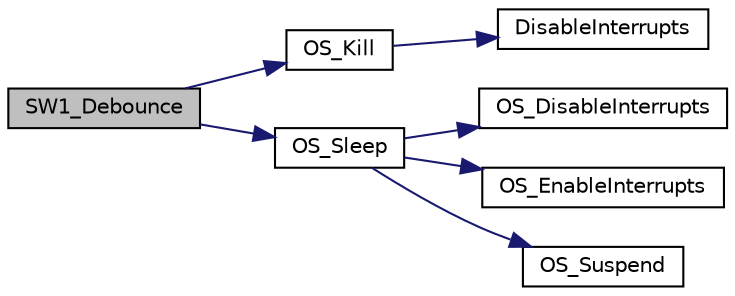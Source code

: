 digraph "SW1_Debounce"
{
 // LATEX_PDF_SIZE
  edge [fontname="Helvetica",fontsize="10",labelfontname="Helvetica",labelfontsize="10"];
  node [fontname="Helvetica",fontsize="10",shape=record];
  rankdir="LR";
  Node1 [label="SW1_Debounce",height=0.2,width=0.4,color="black", fillcolor="grey75", style="filled", fontcolor="black",tooltip=" "];
  Node1 -> Node2 [color="midnightblue",fontsize="10",style="solid",fontname="Helvetica"];
  Node2 [label="OS_Kill",height=0.2,width=0.4,color="black", fillcolor="white", style="filled",URL="$_o_s_8c.html#a8e991f4f2576c5cfec04ef5f37aabea5",tooltip="This function kill/deletes current thread from schedule."];
  Node2 -> Node3 [color="midnightblue",fontsize="10",style="solid",fontname="Helvetica"];
  Node3 [label="DisableInterrupts",height=0.2,width=0.4,color="black", fillcolor="white", style="filled",URL="$startup_8h.html#ac866dbaf7b167e5c46bb33de42eee84d",tooltip="Disable Global Interrupts (ISR = 1)"];
  Node1 -> Node4 [color="midnightblue",fontsize="10",style="solid",fontname="Helvetica"];
  Node4 [label="OS_Sleep",height=0.2,width=0.4,color="black", fillcolor="white", style="filled",URL="$_o_s_8c.html#ab7bbab8bf49ba8f7eb65fd428d035cb8",tooltip="This function puts a thread to sleep."];
  Node4 -> Node5 [color="midnightblue",fontsize="10",style="solid",fontname="Helvetica"];
  Node5 [label="OS_DisableInterrupts",height=0.2,width=0.4,color="black", fillcolor="white", style="filled",URL="$_o_s_8c.html#a682f413264c38d624e690a11e1640e92",tooltip=" "];
  Node4 -> Node6 [color="midnightblue",fontsize="10",style="solid",fontname="Helvetica"];
  Node6 [label="OS_EnableInterrupts",height=0.2,width=0.4,color="black", fillcolor="white", style="filled",URL="$_o_s_8c.html#a20f49b8f1f94c048fafb8c21260105af",tooltip=" "];
  Node4 -> Node7 [color="midnightblue",fontsize="10",style="solid",fontname="Helvetica"];
  Node7 [label="OS_Suspend",height=0.2,width=0.4,color="black", fillcolor="white", style="filled",URL="$_o_s_8c.html#a4e71587568a2a48931a35615cad1b5db",tooltip="This function suspends current thread by forcing context switch call."];
}
